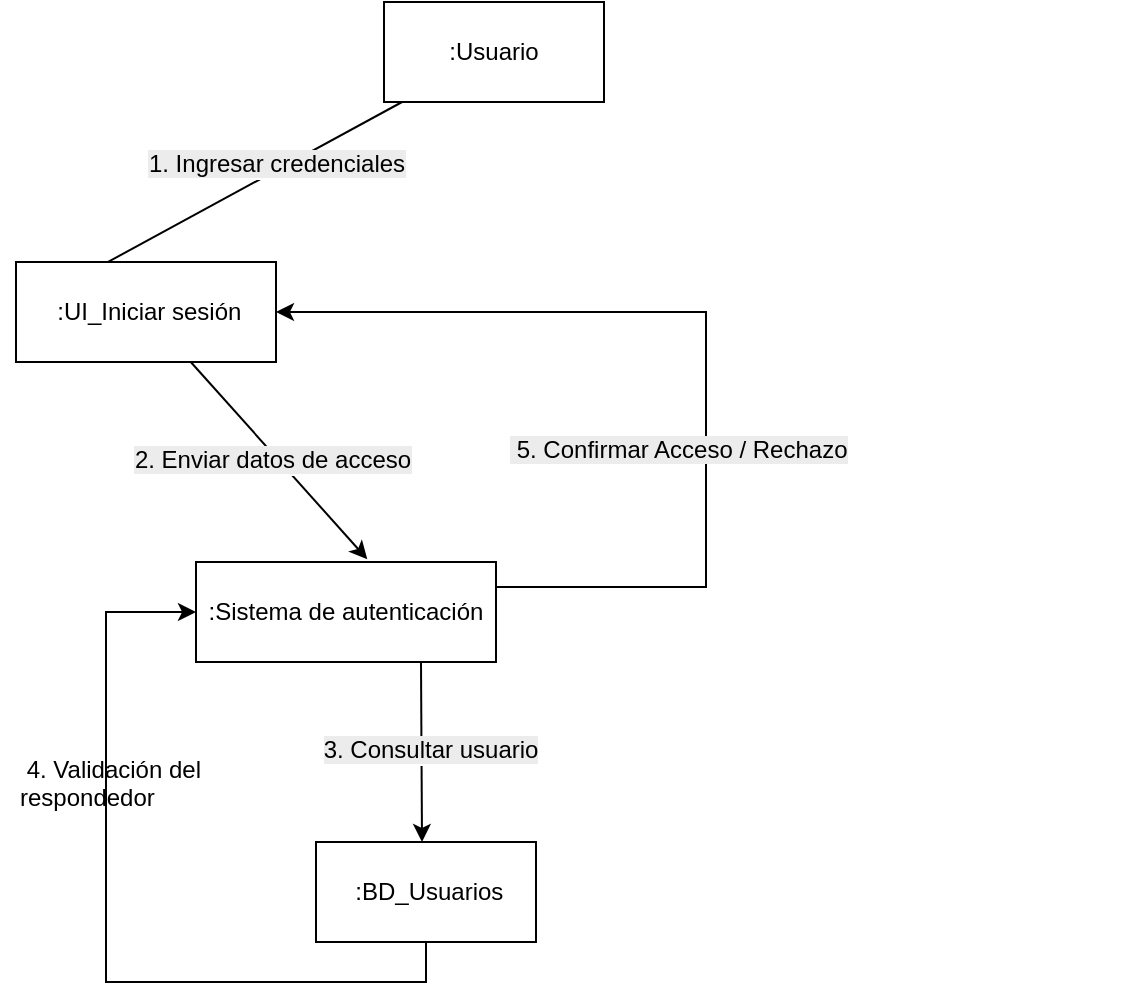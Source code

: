 <mxfile version="28.0.6">
  <diagram name="Página-1" id="1EhDcoJ5kEegcFzZ6UgI">
    <mxGraphModel grid="1" page="1" gridSize="10" guides="1" tooltips="1" connect="1" arrows="1" fold="1" pageScale="1" pageWidth="827" pageHeight="1169" math="0" shadow="0">
      <root>
        <mxCell id="0" />
        <mxCell id="1" parent="0" />
        <mxCell id="lx61-Ug0AsFX759e72W0-1" style="rounded=0;orthogonalLoop=1;jettySize=auto;html=1;entryX=0;entryY=0.5;entryDx=0;entryDy=0;" edge="1" parent="1" source="lx61-Ug0AsFX759e72W0-3" target="lx61-Ug0AsFX759e72W0-6">
          <mxGeometry relative="1" as="geometry" />
        </mxCell>
        <mxCell id="lx61-Ug0AsFX759e72W0-2" value="&lt;font style=&quot;padding: 0px; margin: 0px; font-size: 12px; text-align: left; text-wrap-mode: wrap; background-color: rgb(236, 236, 236); vertical-align: inherit;&quot;&gt;&lt;font style=&quot;padding: 0px; margin: 0px; vertical-align: inherit;&quot;&gt;&lt;font style=&quot;vertical-align: inherit;&quot;&gt;&lt;font style=&quot;vertical-align: inherit;&quot;&gt;1. Ingresar credenciales&lt;/font&gt;&lt;/font&gt;&lt;/font&gt;&lt;/font&gt;" style="edgeLabel;html=1;align=center;verticalAlign=middle;resizable=0;points=[];" vertex="1" connectable="0" parent="lx61-Ug0AsFX759e72W0-1">
          <mxGeometry x="0.019" y="1" relative="1" as="geometry">
            <mxPoint x="35" y="-24" as="offset" />
          </mxGeometry>
        </mxCell>
        <mxCell id="lx61-Ug0AsFX759e72W0-3" value="&lt;font style=&quot;padding: 0px; margin: 0px; text-align: left; vertical-align: inherit;&quot;&gt;&lt;font style=&quot;vertical-align: inherit;&quot;&gt;&lt;font style=&quot;vertical-align: inherit;&quot;&gt;:Usuario&lt;/font&gt;&lt;/font&gt;&lt;/font&gt;" style="html=1;whiteSpace=wrap;" vertex="1" parent="1">
          <mxGeometry x="589" y="200" width="110" height="50" as="geometry" />
        </mxCell>
        <mxCell id="lx61-Ug0AsFX759e72W0-4" style="rounded=0;orthogonalLoop=1;jettySize=auto;html=1;entryX=0.571;entryY=-0.028;entryDx=0;entryDy=0;entryPerimeter=0;" edge="1" parent="1" source="lx61-Ug0AsFX759e72W0-6" target="lx61-Ug0AsFX759e72W0-10">
          <mxGeometry relative="1" as="geometry">
            <mxPoint x="575" y="480" as="targetPoint" />
          </mxGeometry>
        </mxCell>
        <mxCell id="lx61-Ug0AsFX759e72W0-5" value="&lt;font style=&quot;padding: 0px; margin: 0px; font-size: 12px; text-align: left; text-wrap-mode: wrap; background-color: rgb(236, 236, 236); vertical-align: inherit;&quot;&gt;&lt;font style=&quot;padding: 0px; margin: 0px; vertical-align: inherit;&quot;&gt;&lt;font style=&quot;vertical-align: inherit;&quot;&gt;&lt;font style=&quot;vertical-align: inherit;&quot;&gt;2. Enviar datos de acceso&lt;/font&gt;&lt;/font&gt;&lt;/font&gt;&lt;/font&gt;" style="edgeLabel;html=1;align=center;verticalAlign=middle;resizable=0;points=[];" vertex="1" connectable="0" parent="lx61-Ug0AsFX759e72W0-4">
          <mxGeometry x="-0.058" y="-3" relative="1" as="geometry">
            <mxPoint x="1" as="offset" />
          </mxGeometry>
        </mxCell>
        <mxCell id="lx61-Ug0AsFX759e72W0-6" value="&lt;span style=&quot;text-align: left;&quot;&gt;&lt;font style=&quot;vertical-align: inherit;&quot;&gt;&lt;font style=&quot;vertical-align: inherit;&quot;&gt;&amp;nbsp;:UI_Iniciar sesión&lt;/font&gt;&lt;/font&gt;&lt;/span&gt;" style="html=1;whiteSpace=wrap;" vertex="1" parent="1">
          <mxGeometry x="405" y="330" width="130" height="50" as="geometry" />
        </mxCell>
        <mxCell id="lx61-Ug0AsFX759e72W0-7" style="rounded=0;orthogonalLoop=1;jettySize=auto;html=1;exitX=0.75;exitY=1;exitDx=0;exitDy=0;" edge="1" parent="1" source="lx61-Ug0AsFX759e72W0-10">
          <mxGeometry relative="1" as="geometry">
            <mxPoint x="608" y="620" as="targetPoint" />
          </mxGeometry>
        </mxCell>
        <mxCell id="lx61-Ug0AsFX759e72W0-8" value="&lt;span style=&quot;font-size: 12px; text-align: left; text-wrap-mode: wrap; background-color: rgb(236, 236, 236);&quot;&gt;&lt;font style=&quot;vertical-align: inherit;&quot;&gt;&lt;font style=&quot;vertical-align: inherit;&quot;&gt;3. Consultar usuario&lt;/font&gt;&lt;/font&gt;&lt;/span&gt;" style="edgeLabel;html=1;align=center;verticalAlign=middle;resizable=0;points=[];" vertex="1" connectable="0" parent="lx61-Ug0AsFX759e72W0-7">
          <mxGeometry x="-0.029" y="4" relative="1" as="geometry">
            <mxPoint as="offset" />
          </mxGeometry>
        </mxCell>
        <mxCell id="lx61-Ug0AsFX759e72W0-25" style="edgeStyle=orthogonalEdgeStyle;rounded=0;orthogonalLoop=1;jettySize=auto;html=1;exitX=1;exitY=0.25;exitDx=0;exitDy=0;entryX=1;entryY=0.5;entryDx=0;entryDy=0;" edge="1" parent="1" source="lx61-Ug0AsFX759e72W0-10" target="lx61-Ug0AsFX759e72W0-6">
          <mxGeometry relative="1" as="geometry">
            <mxPoint x="880" y="504.529" as="targetPoint" />
            <Array as="points">
              <mxPoint x="750" y="493" />
              <mxPoint x="750" y="355" />
            </Array>
          </mxGeometry>
        </mxCell>
        <mxCell id="lx61-Ug0AsFX759e72W0-10" value="&lt;font style=&quot;padding: 0px; margin: 0px; text-align: left; vertical-align: inherit;&quot;&gt;&lt;font style=&quot;vertical-align: inherit;&quot;&gt;&lt;font style=&quot;vertical-align: inherit;&quot;&gt;:Sistema de autenticación&lt;/font&gt;&lt;/font&gt;&lt;/font&gt;" style="html=1;whiteSpace=wrap;" vertex="1" parent="1">
          <mxGeometry x="495" y="480" width="150" height="50" as="geometry" />
        </mxCell>
        <mxCell id="lx61-Ug0AsFX759e72W0-22" style="edgeStyle=orthogonalEdgeStyle;rounded=0;orthogonalLoop=1;jettySize=auto;html=1;exitX=0.5;exitY=1;exitDx=0;exitDy=0;entryX=0;entryY=0.5;entryDx=0;entryDy=0;" edge="1" parent="1" source="lx61-Ug0AsFX759e72W0-12" target="lx61-Ug0AsFX759e72W0-10">
          <mxGeometry relative="1" as="geometry">
            <Array as="points">
              <mxPoint x="610" y="690" />
              <mxPoint x="450" y="690" />
              <mxPoint x="450" y="505" />
            </Array>
          </mxGeometry>
        </mxCell>
        <mxCell id="lx61-Ug0AsFX759e72W0-12" value="&lt;span style=&quot;text-align: left;&quot;&gt;&lt;font style=&quot;vertical-align: inherit;&quot;&gt;&lt;font style=&quot;vertical-align: inherit;&quot;&gt;&amp;nbsp;:BD_Usuarios&lt;/font&gt;&lt;/font&gt;&lt;/span&gt;" style="html=1;whiteSpace=wrap;" vertex="1" parent="1">
          <mxGeometry x="555" y="620" width="110" height="50" as="geometry" />
        </mxCell>
        <mxCell id="lx61-Ug0AsFX759e72W0-15" value="&lt;font style=&quot;vertical-align: inherit;&quot;&gt;&lt;font style=&quot;vertical-align: inherit;&quot;&gt;&amp;nbsp;4. Validación del respondedor&lt;/font&gt;&lt;/font&gt;" style="text;whiteSpace=wrap;html=1;" vertex="1" parent="1">
          <mxGeometry x="405" y="570" width="140" height="40" as="geometry" />
        </mxCell>
        <mxCell id="lx61-Ug0AsFX759e72W0-17" style="edgeStyle=orthogonalEdgeStyle;rounded=0;orthogonalLoop=1;jettySize=auto;html=1;exitX=0.5;exitY=1;exitDx=0;exitDy=0;" edge="1" parent="1">
          <mxGeometry relative="1" as="geometry">
            <mxPoint x="950" y="530" as="sourcePoint" />
            <mxPoint x="950" y="530" as="targetPoint" />
          </mxGeometry>
        </mxCell>
        <mxCell id="lx61-Ug0AsFX759e72W0-23" value="&lt;span style=&quot;color: rgb(0, 0, 0); font-family: Helvetica; font-size: 12px; font-style: normal; font-variant-ligatures: normal; font-variant-caps: normal; font-weight: 400; letter-spacing: normal; orphans: 2; text-align: left; text-indent: 0px; text-transform: none; widows: 2; word-spacing: 0px; -webkit-text-stroke-width: 0px; white-space: normal; background-color: rgb(236, 236, 236); text-decoration-thickness: initial; text-decoration-style: initial; text-decoration-color: initial; display: inline !important; float: none;&quot;&gt;&lt;span&gt;&amp;nbsp;&lt;/span&gt;5. Confirmar Acceso / Rechazo&lt;/span&gt;" style="text;whiteSpace=wrap;html=1;" vertex="1" parent="1">
          <mxGeometry x="650" y="410" width="200" height="40" as="geometry" />
        </mxCell>
      </root>
    </mxGraphModel>
  </diagram>
</mxfile>
